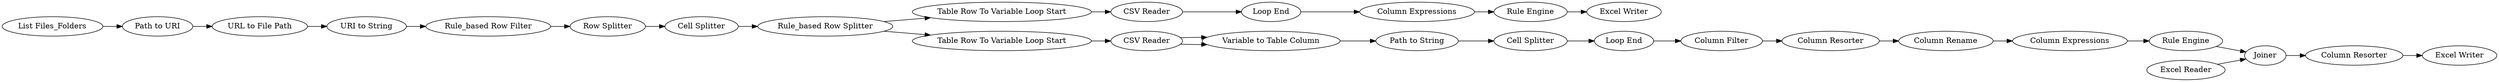 digraph {
	2 [label="List Files_Folders"]
	3 [label="Path to URI"]
	5 [label="URL to File Path"]
	6 [label="URI to String"]
	7 [label="Rule_based Row Filter"]
	9 [label="Row Splitter"]
	12 [label="Cell Splitter"]
	13 [label="Rule_based Row Splitter"]
	19 [label="CSV Reader"]
	21 [label="Table Row To Variable Loop Start"]
	23 [label="Loop End"]
	24 [label="Table Row To Variable Loop Start"]
	25 [label="CSV Reader"]
	26 [label="Loop End"]
	28 [label="Column Expressions"]
	29 [label="Excel Writer"]
	30 [label="Rule Engine"]
	31 [label="Variable to Table Column"]
	32 [label="Path to String"]
	33 [label="Cell Splitter"]
	34 [label="Column Filter"]
	35 [label="Column Resorter"]
	36 [label="Column Rename"]
	37 [label="Rule Engine"]
	39 [label="Column Expressions"]
	42 [label="Excel Reader"]
	44 [label=Joiner]
	45 [label="Excel Writer"]
	46 [label="Column Resorter"]
	2 -> 3
	3 -> 5
	5 -> 6
	6 -> 7
	7 -> 9
	9 -> 12
	12 -> 13
	13 -> 24
	13 -> 21
	19 -> 23
	21 -> 19
	23 -> 28
	24 -> 25
	25 -> 31
	25 -> 31
	26 -> 34
	28 -> 30
	30 -> 29
	31 -> 32
	32 -> 33
	33 -> 26
	34 -> 35
	35 -> 36
	36 -> 39
	37 -> 44
	39 -> 37
	42 -> 44
	44 -> 46
	46 -> 45
	rankdir=LR
}
